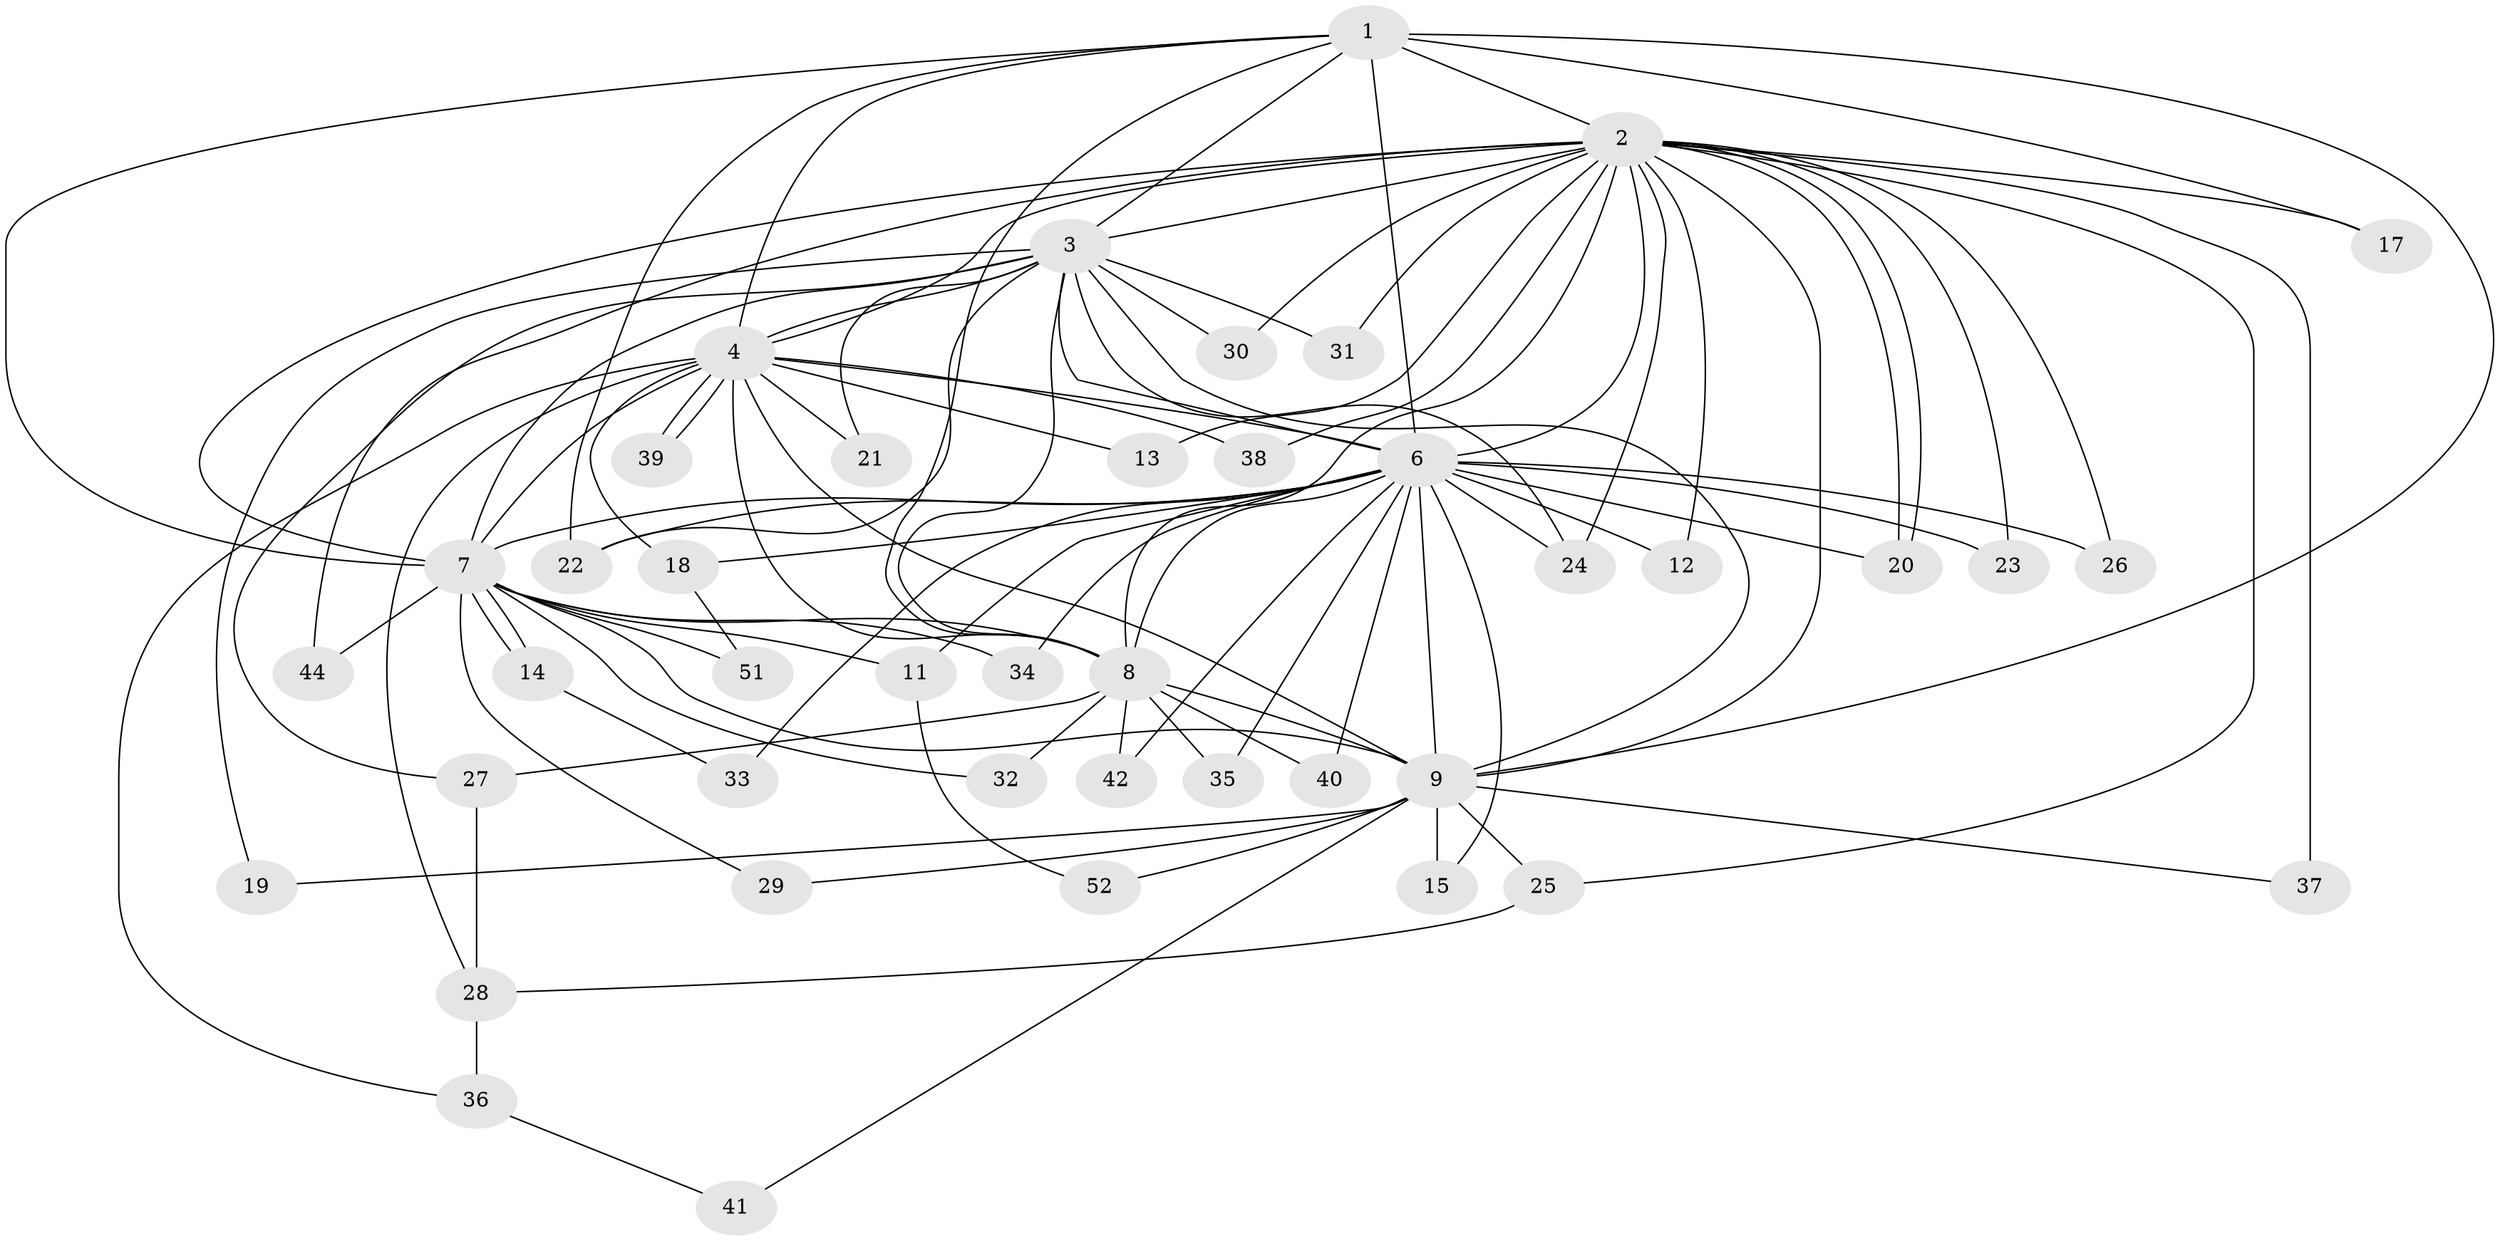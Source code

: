 // original degree distribution, {13: 0.03333333333333333, 26: 0.016666666666666666, 18: 0.06666666666666667, 17: 0.03333333333333333, 14: 0.016666666666666666, 3: 0.18333333333333332, 2: 0.6, 5: 0.016666666666666666, 4: 0.03333333333333333}
// Generated by graph-tools (version 1.1) at 2025/17/03/04/25 18:17:17]
// undirected, 42 vertices, 100 edges
graph export_dot {
graph [start="1"]
  node [color=gray90,style=filled];
  1;
  2 [super="+5+53+60+55+48+46+16"];
  3;
  4;
  6 [super="+49+47+10"];
  7;
  8;
  9;
  11;
  12;
  13;
  14;
  15;
  17;
  18;
  19;
  20;
  21;
  22;
  23;
  24 [super="+59"];
  25;
  26;
  27 [super="+45+58"];
  28;
  29;
  30;
  31;
  32;
  33;
  34;
  35;
  36;
  37;
  38;
  39;
  40;
  41;
  42;
  44;
  51;
  52;
  1 -- 2 [weight=4];
  1 -- 3;
  1 -- 4;
  1 -- 6 [weight=2];
  1 -- 7;
  1 -- 8;
  1 -- 9;
  1 -- 17;
  1 -- 22;
  2 -- 3 [weight=3];
  2 -- 4 [weight=2];
  2 -- 6 [weight=7];
  2 -- 7 [weight=3];
  2 -- 8 [weight=2];
  2 -- 9 [weight=3];
  2 -- 20;
  2 -- 20;
  2 -- 24;
  2 -- 25;
  2 -- 26;
  2 -- 30;
  2 -- 31 [weight=2];
  2 -- 37 [weight=2];
  2 -- 38;
  2 -- 12;
  2 -- 13;
  2 -- 44;
  2 -- 17;
  2 -- 23;
  3 -- 4;
  3 -- 6 [weight=2];
  3 -- 7;
  3 -- 8;
  3 -- 9;
  3 -- 19;
  3 -- 21;
  3 -- 22;
  3 -- 27 [weight=2];
  3 -- 30;
  3 -- 31;
  3 -- 24;
  4 -- 6 [weight=2];
  4 -- 7;
  4 -- 8;
  4 -- 9;
  4 -- 13;
  4 -- 18;
  4 -- 21;
  4 -- 28;
  4 -- 36;
  4 -- 38;
  4 -- 39;
  4 -- 39;
  6 -- 7 [weight=2];
  6 -- 8 [weight=2];
  6 -- 9 [weight=3];
  6 -- 11;
  6 -- 15;
  6 -- 18;
  6 -- 26;
  6 -- 35;
  6 -- 42;
  6 -- 33;
  6 -- 34;
  6 -- 40;
  6 -- 12;
  6 -- 20;
  6 -- 22;
  6 -- 23;
  6 -- 24;
  7 -- 8;
  7 -- 9;
  7 -- 11;
  7 -- 14;
  7 -- 14;
  7 -- 29;
  7 -- 32;
  7 -- 34;
  7 -- 44;
  7 -- 51;
  8 -- 9;
  8 -- 27;
  8 -- 32;
  8 -- 35;
  8 -- 40;
  8 -- 42;
  9 -- 15;
  9 -- 19;
  9 -- 25;
  9 -- 29;
  9 -- 37;
  9 -- 41;
  9 -- 52;
  11 -- 52;
  14 -- 33;
  18 -- 51;
  25 -- 28;
  27 -- 28;
  28 -- 36;
  36 -- 41;
}
